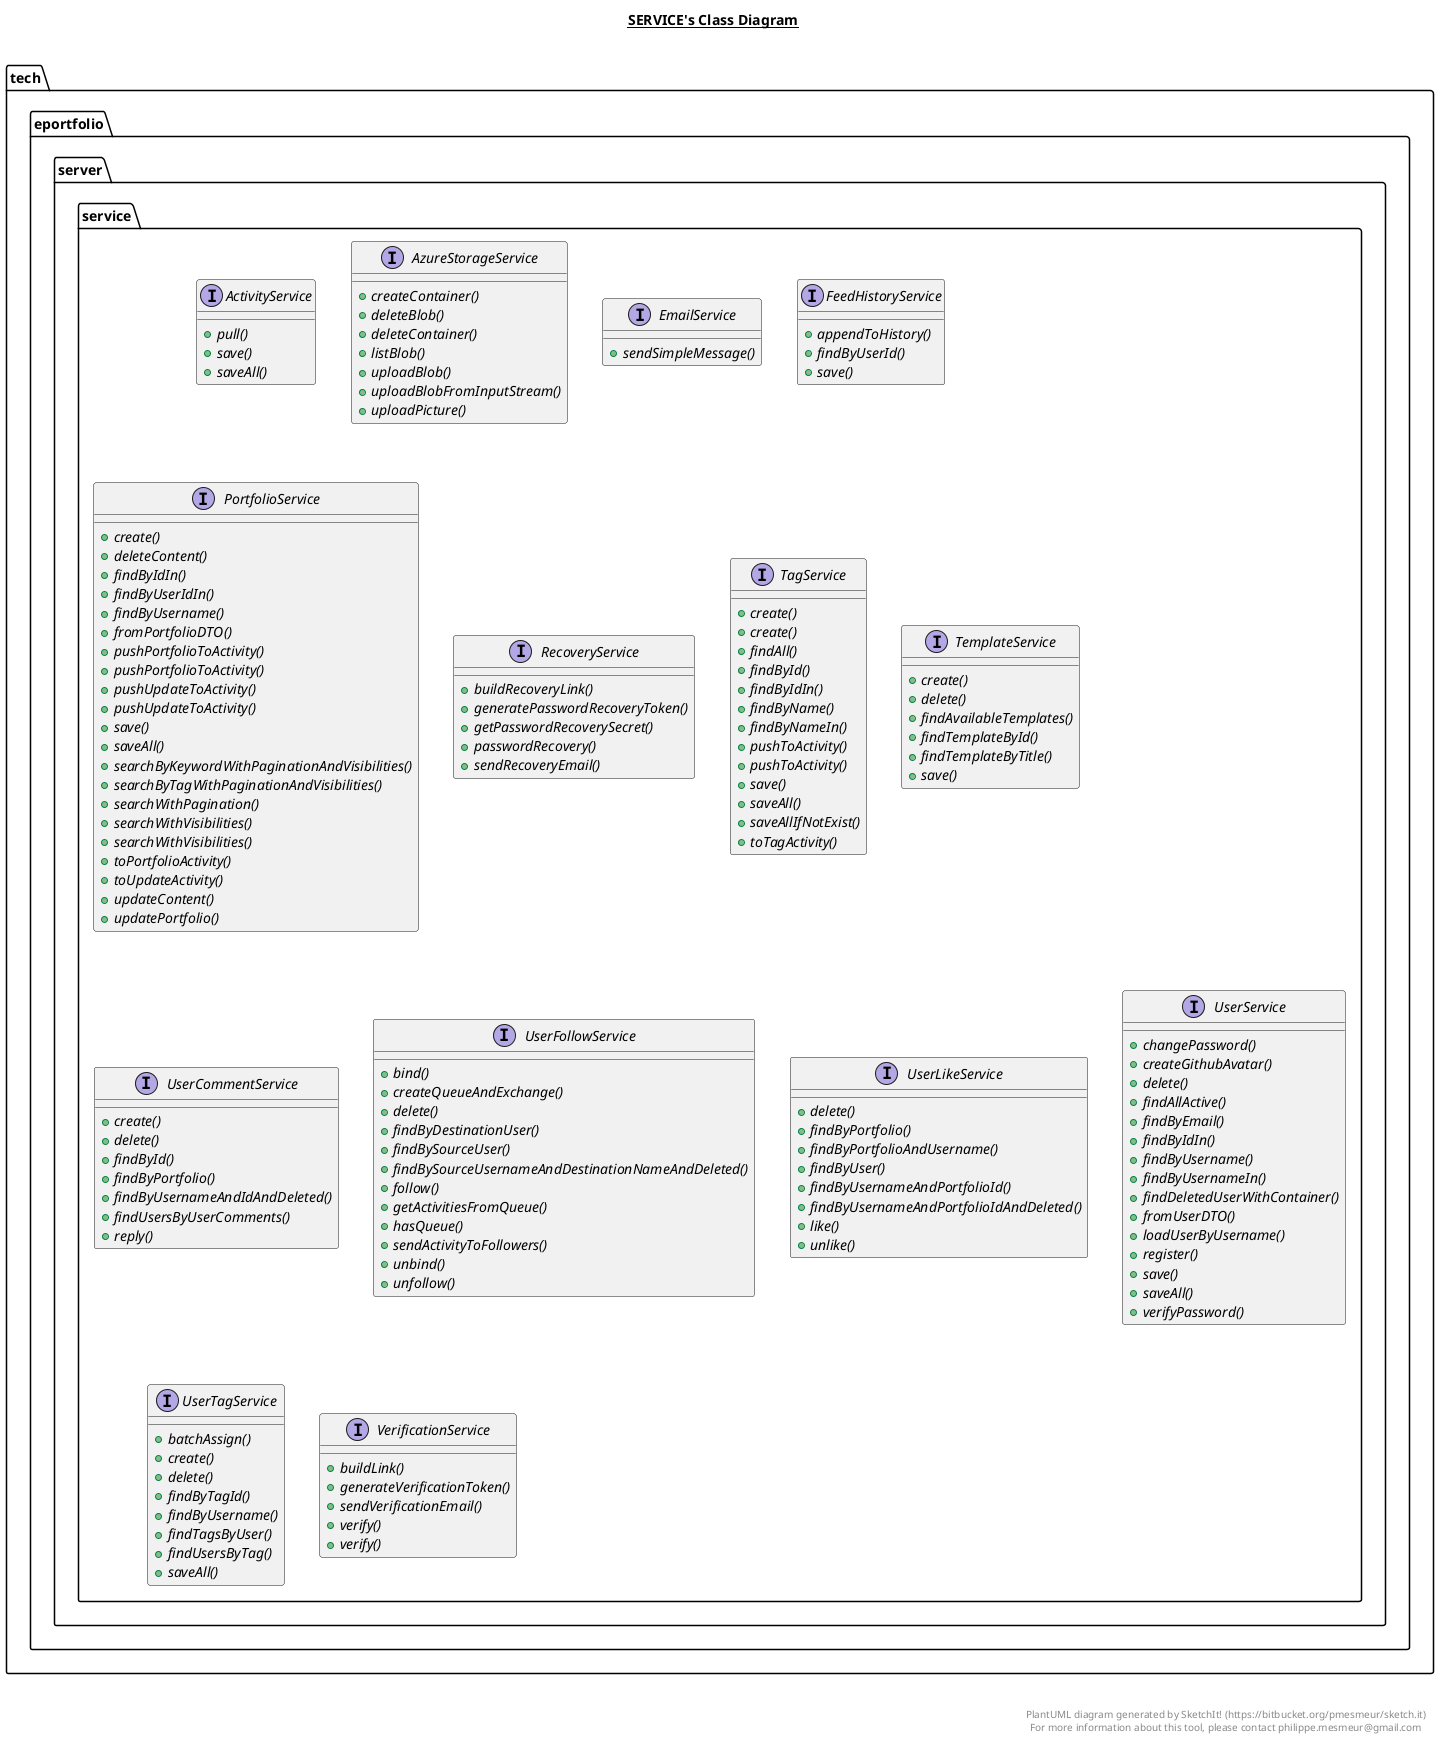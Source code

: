 @startuml

title __SERVICE's Class Diagram__\n

  namespace tech.eportfolio.server {
    namespace service {
      interface tech.eportfolio.server.service.ActivityService {
          {abstract} + pull()
          {abstract} + save()
          {abstract} + saveAll()
      }
    }
  }
  

  namespace tech.eportfolio.server {
    namespace service {
      interface tech.eportfolio.server.service.AzureStorageService {
          {abstract} + createContainer()
          {abstract} + deleteBlob()
          {abstract} + deleteContainer()
          {abstract} + listBlob()
          {abstract} + uploadBlob()
          {abstract} + uploadBlobFromInputStream()
          {abstract} + uploadPicture()
      }
    }
  }
  

  namespace tech.eportfolio.server {
    namespace service {
      interface tech.eportfolio.server.service.EmailService {
          {abstract} + sendSimpleMessage()
      }
    }
  }
  

  namespace tech.eportfolio.server {
    namespace service {
      interface tech.eportfolio.server.service.FeedHistoryService {
          {abstract} + appendToHistory()
          {abstract} + findByUserId()
          {abstract} + save()
      }
    }
  }
  

  namespace tech.eportfolio.server {
    namespace service {
      interface tech.eportfolio.server.service.PortfolioService {
          {abstract} + create()
          {abstract} + deleteContent()
          {abstract} + findByIdIn()
          {abstract} + findByUserIdIn()
          {abstract} + findByUsername()
          {abstract} + fromPortfolioDTO()
          {abstract} + pushPortfolioToActivity()
          {abstract} + pushPortfolioToActivity()
          {abstract} + pushUpdateToActivity()
          {abstract} + pushUpdateToActivity()
          {abstract} + save()
          {abstract} + saveAll()
          {abstract} + searchByKeywordWithPaginationAndVisibilities()
          {abstract} + searchByTagWithPaginationAndVisibilities()
          {abstract} + searchWithPagination()
          {abstract} + searchWithVisibilities()
          {abstract} + searchWithVisibilities()
          {abstract} + toPortfolioActivity()
          {abstract} + toUpdateActivity()
          {abstract} + updateContent()
          {abstract} + updatePortfolio()
      }
    }
  }
  

  namespace tech.eportfolio.server {
    namespace service {
      interface tech.eportfolio.server.service.RecoveryService {
          {abstract} + buildRecoveryLink()
          {abstract} + generatePasswordRecoveryToken()
          {abstract} + getPasswordRecoverySecret()
          {abstract} + passwordRecovery()
          {abstract} + sendRecoveryEmail()
      }
    }
  }
  

  namespace tech.eportfolio.server {
    namespace service {
      interface tech.eportfolio.server.service.TagService {
          {abstract} + create()
          {abstract} + create()
          {abstract} + findAll()
          {abstract} + findById()
          {abstract} + findByIdIn()
          {abstract} + findByName()
          {abstract} + findByNameIn()
          {abstract} + pushToActivity()
          {abstract} + pushToActivity()
          {abstract} + save()
          {abstract} + saveAll()
          {abstract} + saveAllIfNotExist()
          {abstract} + toTagActivity()
      }
    }
  }
  

  namespace tech.eportfolio.server {
    namespace service {
      interface tech.eportfolio.server.service.TemplateService {
          {abstract} + create()
          {abstract} + delete()
          {abstract} + findAvailableTemplates()
          {abstract} + findTemplateById()
          {abstract} + findTemplateByTitle()
          {abstract} + save()
      }
    }
  }
  

  namespace tech.eportfolio.server {
    namespace service {
      interface tech.eportfolio.server.service.UserCommentService {
          {abstract} + create()
          {abstract} + delete()
          {abstract} + findById()
          {abstract} + findByPortfolio()
          {abstract} + findByUsernameAndIdAndDeleted()
          {abstract} + findUsersByUserComments()
          {abstract} + reply()
      }
    }
  }
  

  namespace tech.eportfolio.server {
    namespace service {
      interface tech.eportfolio.server.service.UserFollowService {
          {abstract} + bind()
          {abstract} + createQueueAndExchange()
          {abstract} + delete()
          {abstract} + findByDestinationUser()
          {abstract} + findBySourceUser()
          {abstract} + findBySourceUsernameAndDestinationNameAndDeleted()
          {abstract} + follow()
          {abstract} + getActivitiesFromQueue()
          {abstract} + hasQueue()
          {abstract} + sendActivityToFollowers()
          {abstract} + unbind()
          {abstract} + unfollow()
      }
    }
  }
  

  namespace tech.eportfolio.server {
    namespace service {
      interface tech.eportfolio.server.service.UserLikeService {
          {abstract} + delete()
          {abstract} + findByPortfolio()
          {abstract} + findByPortfolioAndUsername()
          {abstract} + findByUser()
          {abstract} + findByUsernameAndPortfolioId()
          {abstract} + findByUsernameAndPortfolioIdAndDeleted()
          {abstract} + like()
          {abstract} + unlike()
      }
    }
  }
  

  namespace tech.eportfolio.server {
    namespace service {
      interface tech.eportfolio.server.service.UserService {
          {abstract} + changePassword()
          {abstract} + createGithubAvatar()
          {abstract} + delete()
          {abstract} + findAllActive()
          {abstract} + findByEmail()
          {abstract} + findByIdIn()
          {abstract} + findByUsername()
          {abstract} + findByUsernameIn()
          {abstract} + findDeletedUserWithContainer()
          {abstract} + fromUserDTO()
          {abstract} + loadUserByUsername()
          {abstract} + register()
          {abstract} + save()
          {abstract} + saveAll()
          {abstract} + verifyPassword()
      }
    }
  }
  

  namespace tech.eportfolio.server {
    namespace service {
      interface tech.eportfolio.server.service.UserTagService {
          {abstract} + batchAssign()
          {abstract} + create()
          {abstract} + delete()
          {abstract} + findByTagId()
          {abstract} + findByUsername()
          {abstract} + findTagsByUser()
          {abstract} + findUsersByTag()
          {abstract} + saveAll()
      }
    }
  }
  

  namespace tech.eportfolio.server {
    namespace service {
      interface tech.eportfolio.server.service.VerificationService {
          {abstract} + buildLink()
          {abstract} + generateVerificationToken()
          {abstract} + sendVerificationEmail()
          {abstract} + verify()
          {abstract} + verify()
      }
    }
  }
  



right footer


PlantUML diagram generated by SketchIt! (https://bitbucket.org/pmesmeur/sketch.it)
For more information about this tool, please contact philippe.mesmeur@gmail.com
endfooter

@enduml
